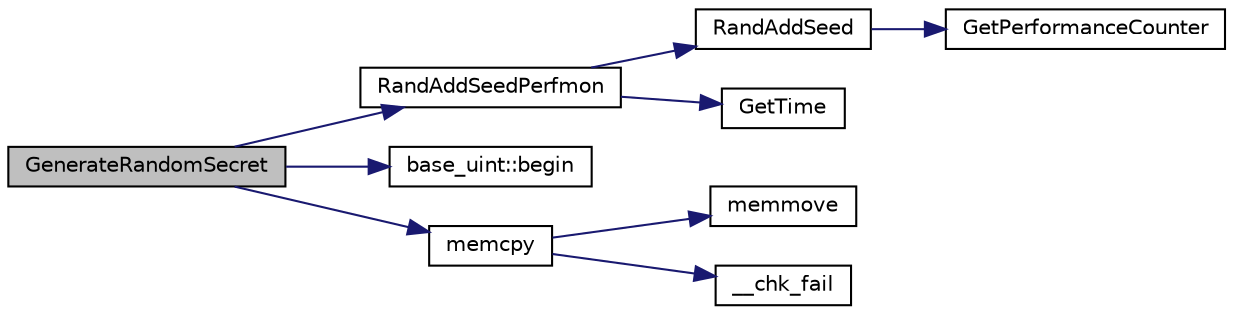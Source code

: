 digraph "GenerateRandomSecret"
{
  edge [fontname="Helvetica",fontsize="10",labelfontname="Helvetica",labelfontsize="10"];
  node [fontname="Helvetica",fontsize="10",shape=record];
  rankdir="LR";
  Node33 [label="GenerateRandomSecret",height=0.2,width=0.4,color="black", fillcolor="grey75", style="filled", fontcolor="black"];
  Node33 -> Node34 [color="midnightblue",fontsize="10",style="solid",fontname="Helvetica"];
  Node34 [label="RandAddSeedPerfmon",height=0.2,width=0.4,color="black", fillcolor="white", style="filled",URL="$df/d2d/util_8cpp.html#a786af12a87491f8dc24351d93b9833b6"];
  Node34 -> Node35 [color="midnightblue",fontsize="10",style="solid",fontname="Helvetica"];
  Node35 [label="RandAddSeed",height=0.2,width=0.4,color="black", fillcolor="white", style="filled",URL="$df/d2d/util_8cpp.html#ab699fbdf803610a4e2060fd87787f7e0"];
  Node35 -> Node36 [color="midnightblue",fontsize="10",style="solid",fontname="Helvetica"];
  Node36 [label="GetPerformanceCounter",height=0.2,width=0.4,color="black", fillcolor="white", style="filled",URL="$d8/d3c/util_8h.html#acd4d9988b9bb3f31fddf72a34b2bc37f"];
  Node34 -> Node37 [color="midnightblue",fontsize="10",style="solid",fontname="Helvetica"];
  Node37 [label="GetTime",height=0.2,width=0.4,color="black", fillcolor="white", style="filled",URL="$df/d2d/util_8cpp.html#a46fac5fba8ba905b5f9acb364f5d8c6f"];
  Node33 -> Node38 [color="midnightblue",fontsize="10",style="solid",fontname="Helvetica"];
  Node38 [label="base_uint::begin",height=0.2,width=0.4,color="black", fillcolor="white", style="filled",URL="$da/df7/classbase__uint.html#aaa32054bf4e8fbb31d54a75f6065174d"];
  Node33 -> Node39 [color="midnightblue",fontsize="10",style="solid",fontname="Helvetica"];
  Node39 [label="memcpy",height=0.2,width=0.4,color="black", fillcolor="white", style="filled",URL="$d5/d9f/glibc__compat_8cpp.html#a0f46826ab0466591e136db24394923cf"];
  Node39 -> Node40 [color="midnightblue",fontsize="10",style="solid",fontname="Helvetica"];
  Node40 [label="memmove",height=0.2,width=0.4,color="black", fillcolor="white", style="filled",URL="$d5/d9f/glibc__compat_8cpp.html#a9778d49e9029dd75bc53ecbbf9f5e9a1"];
  Node39 -> Node41 [color="midnightblue",fontsize="10",style="solid",fontname="Helvetica"];
  Node41 [label="__chk_fail",height=0.2,width=0.4,color="black", fillcolor="white", style="filled",URL="$d5/d9f/glibc__compat_8cpp.html#a424ac71631da5ada2976630ff67051d1"];
}
